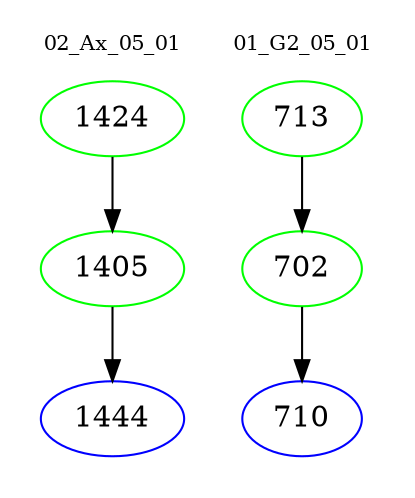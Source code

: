 digraph{
subgraph cluster_0 {
color = white
label = "02_Ax_05_01";
fontsize=10;
T0_1424 [label="1424", color="green"]
T0_1424 -> T0_1405 [color="black"]
T0_1405 [label="1405", color="green"]
T0_1405 -> T0_1444 [color="black"]
T0_1444 [label="1444", color="blue"]
}
subgraph cluster_1 {
color = white
label = "01_G2_05_01";
fontsize=10;
T1_713 [label="713", color="green"]
T1_713 -> T1_702 [color="black"]
T1_702 [label="702", color="green"]
T1_702 -> T1_710 [color="black"]
T1_710 [label="710", color="blue"]
}
}
